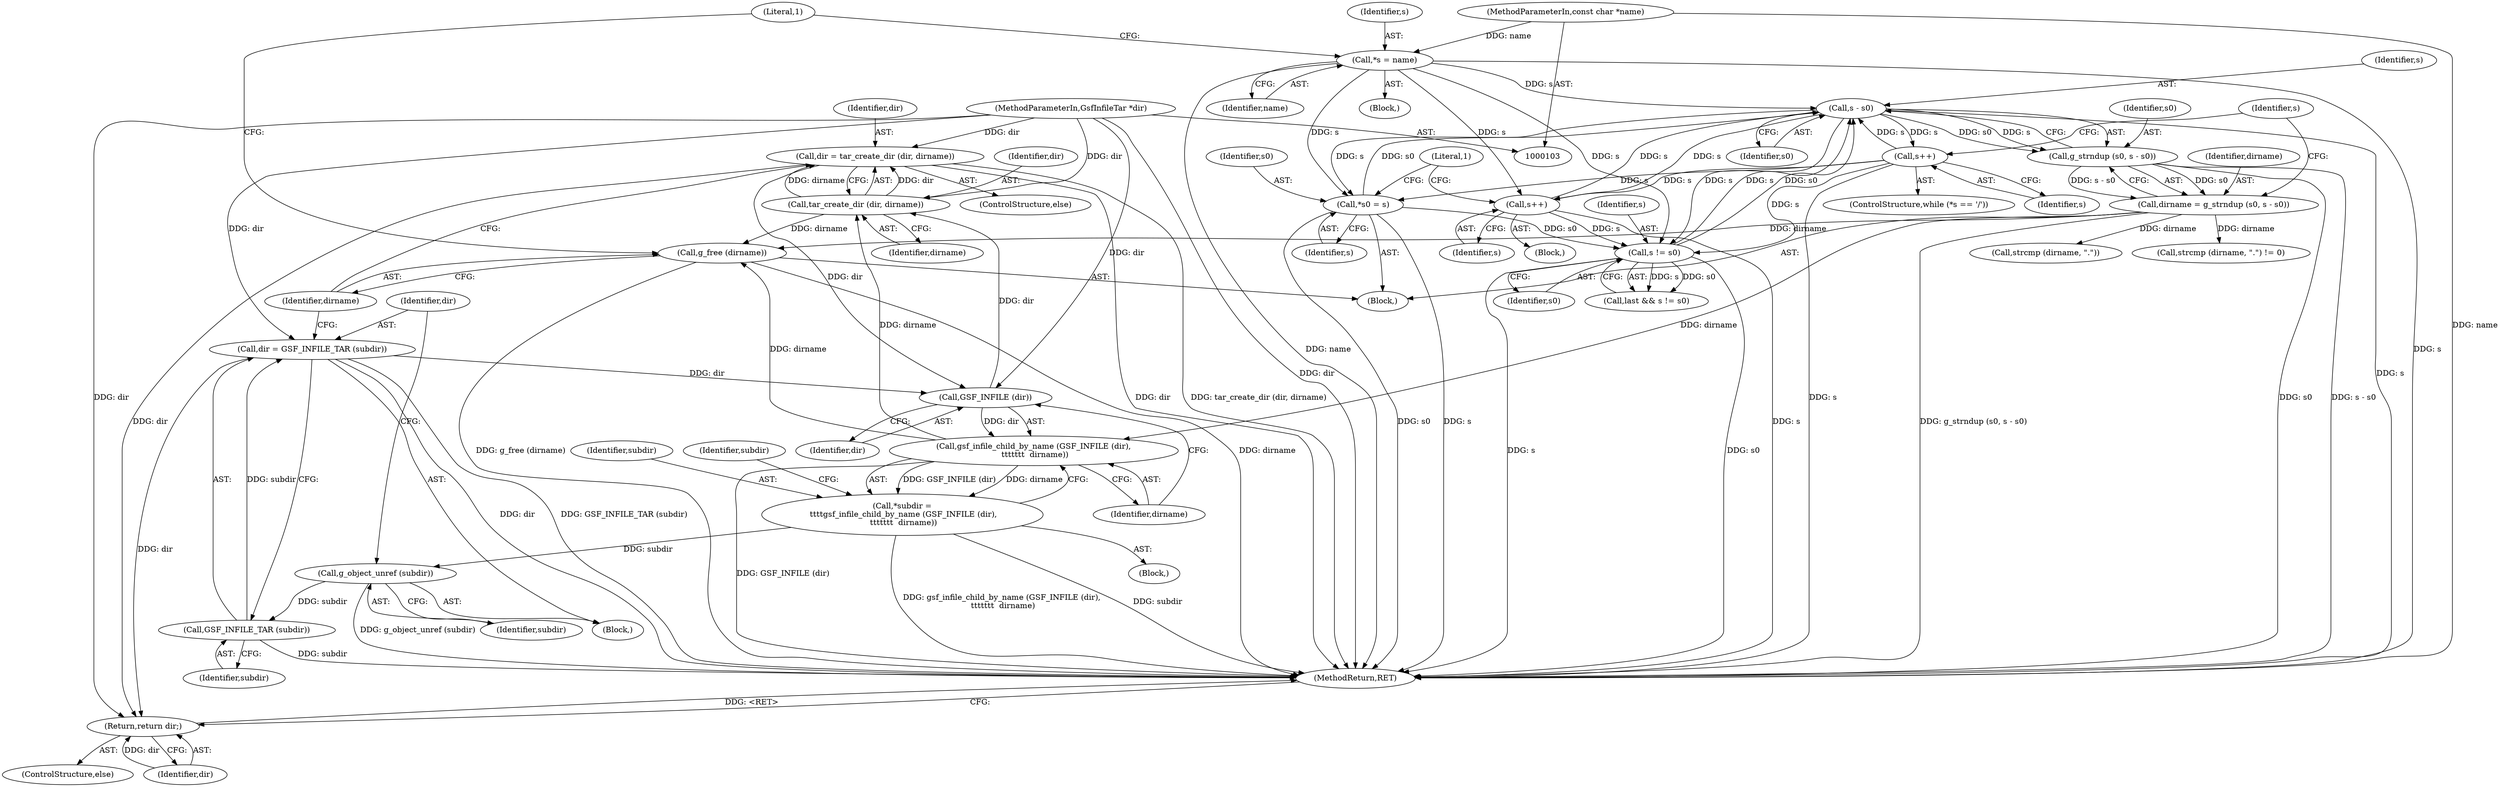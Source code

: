 digraph "0_libgsf_95a8351a75758cf10b3bf6abae0b6b461f90d9e5@API" {
"1000185" [label="(Call,dir = tar_create_dir (dir, dirname))"];
"1000187" [label="(Call,tar_create_dir (dir, dirname))"];
"1000172" [label="(Call,GSF_INFILE (dir))"];
"1000185" [label="(Call,dir = tar_create_dir (dir, dirname))"];
"1000104" [label="(MethodParameterIn,GsfInfileTar *dir)"];
"1000180" [label="(Call,dir = GSF_INFILE_TAR (subdir))"];
"1000182" [label="(Call,GSF_INFILE_TAR (subdir))"];
"1000178" [label="(Call,g_object_unref (subdir))"];
"1000169" [label="(Call,*subdir =\n \t\t\t\tgsf_infile_child_by_name (GSF_INFILE (dir),\n \t\t\t\t\t\t\t  dirname))"];
"1000171" [label="(Call,gsf_infile_child_by_name (GSF_INFILE (dir),\n \t\t\t\t\t\t\t  dirname))"];
"1000147" [label="(Call,dirname = g_strndup (s0, s - s0))"];
"1000149" [label="(Call,g_strndup (s0, s - s0))"];
"1000151" [label="(Call,s - s0)"];
"1000132" [label="(Call,s != s0)"];
"1000145" [label="(Call,s++)"];
"1000159" [label="(Call,s++)"];
"1000109" [label="(Call,*s = name)"];
"1000105" [label="(MethodParameterIn,const char *name)"];
"1000116" [label="(Call,*s0 = s)"];
"1000137" [label="(Return,return dir;)"];
"1000190" [label="(Call,g_free (dirname))"];
"1000191" [label="(Identifier,dirname)"];
"1000177" [label="(Block,)"];
"1000146" [label="(Identifier,s)"];
"1000122" [label="(Block,)"];
"1000176" [label="(Identifier,subdir)"];
"1000183" [label="(Identifier,subdir)"];
"1000169" [label="(Call,*subdir =\n \t\t\t\tgsf_infile_child_by_name (GSF_INFILE (dir),\n \t\t\t\t\t\t\t  dirname))"];
"1000174" [label="(Identifier,dirname)"];
"1000116" [label="(Call,*s0 = s)"];
"1000113" [label="(Literal,1)"];
"1000179" [label="(Identifier,subdir)"];
"1000170" [label="(Identifier,subdir)"];
"1000114" [label="(Block,)"];
"1000145" [label="(Call,s++)"];
"1000180" [label="(Call,dir = GSF_INFILE_TAR (subdir))"];
"1000152" [label="(Identifier,s)"];
"1000148" [label="(Identifier,dirname)"];
"1000111" [label="(Identifier,name)"];
"1000118" [label="(Identifier,s)"];
"1000192" [label="(MethodReturn,RET)"];
"1000160" [label="(Identifier,s)"];
"1000187" [label="(Call,tar_create_dir (dir, dirname))"];
"1000173" [label="(Identifier,dir)"];
"1000147" [label="(Call,dirname = g_strndup (s0, s - s0))"];
"1000107" [label="(Block,)"];
"1000133" [label="(Identifier,s)"];
"1000154" [label="(ControlStructure,while (*s == '/'))"];
"1000186" [label="(Identifier,dir)"];
"1000151" [label="(Call,s - s0)"];
"1000109" [label="(Call,*s = name)"];
"1000181" [label="(Identifier,dir)"];
"1000110" [label="(Identifier,s)"];
"1000171" [label="(Call,gsf_infile_child_by_name (GSF_INFILE (dir),\n \t\t\t\t\t\t\t  dirname))"];
"1000150" [label="(Identifier,s0)"];
"1000136" [label="(ControlStructure,else)"];
"1000178" [label="(Call,g_object_unref (subdir))"];
"1000190" [label="(Call,g_free (dirname))"];
"1000138" [label="(Identifier,dir)"];
"1000137" [label="(Return,return dir;)"];
"1000167" [label="(Block,)"];
"1000149" [label="(Call,g_strndup (s0, s - s0))"];
"1000162" [label="(Call,strcmp (dirname, \".\") != 0)"];
"1000153" [label="(Identifier,s0)"];
"1000121" [label="(Literal,1)"];
"1000185" [label="(Call,dir = tar_create_dir (dir, dirname))"];
"1000188" [label="(Identifier,dir)"];
"1000130" [label="(Call,last && s != s0)"];
"1000105" [label="(MethodParameterIn,const char *name)"];
"1000104" [label="(MethodParameterIn,GsfInfileTar *dir)"];
"1000157" [label="(Identifier,s)"];
"1000134" [label="(Identifier,s0)"];
"1000132" [label="(Call,s != s0)"];
"1000184" [label="(ControlStructure,else)"];
"1000189" [label="(Identifier,dirname)"];
"1000159" [label="(Call,s++)"];
"1000117" [label="(Identifier,s0)"];
"1000182" [label="(Call,GSF_INFILE_TAR (subdir))"];
"1000172" [label="(Call,GSF_INFILE (dir))"];
"1000163" [label="(Call,strcmp (dirname, \".\"))"];
"1000185" -> "1000184"  [label="AST: "];
"1000185" -> "1000187"  [label="CFG: "];
"1000186" -> "1000185"  [label="AST: "];
"1000187" -> "1000185"  [label="AST: "];
"1000191" -> "1000185"  [label="CFG: "];
"1000185" -> "1000192"  [label="DDG: dir"];
"1000185" -> "1000192"  [label="DDG: tar_create_dir (dir, dirname)"];
"1000185" -> "1000137"  [label="DDG: dir"];
"1000185" -> "1000172"  [label="DDG: dir"];
"1000187" -> "1000185"  [label="DDG: dir"];
"1000187" -> "1000185"  [label="DDG: dirname"];
"1000104" -> "1000185"  [label="DDG: dir"];
"1000187" -> "1000189"  [label="CFG: "];
"1000188" -> "1000187"  [label="AST: "];
"1000189" -> "1000187"  [label="AST: "];
"1000172" -> "1000187"  [label="DDG: dir"];
"1000104" -> "1000187"  [label="DDG: dir"];
"1000171" -> "1000187"  [label="DDG: dirname"];
"1000187" -> "1000190"  [label="DDG: dirname"];
"1000172" -> "1000171"  [label="AST: "];
"1000172" -> "1000173"  [label="CFG: "];
"1000173" -> "1000172"  [label="AST: "];
"1000174" -> "1000172"  [label="CFG: "];
"1000172" -> "1000171"  [label="DDG: dir"];
"1000180" -> "1000172"  [label="DDG: dir"];
"1000104" -> "1000172"  [label="DDG: dir"];
"1000104" -> "1000103"  [label="AST: "];
"1000104" -> "1000192"  [label="DDG: dir"];
"1000104" -> "1000137"  [label="DDG: dir"];
"1000104" -> "1000180"  [label="DDG: dir"];
"1000180" -> "1000177"  [label="AST: "];
"1000180" -> "1000182"  [label="CFG: "];
"1000181" -> "1000180"  [label="AST: "];
"1000182" -> "1000180"  [label="AST: "];
"1000191" -> "1000180"  [label="CFG: "];
"1000180" -> "1000192"  [label="DDG: dir"];
"1000180" -> "1000192"  [label="DDG: GSF_INFILE_TAR (subdir)"];
"1000180" -> "1000137"  [label="DDG: dir"];
"1000182" -> "1000180"  [label="DDG: subdir"];
"1000182" -> "1000183"  [label="CFG: "];
"1000183" -> "1000182"  [label="AST: "];
"1000182" -> "1000192"  [label="DDG: subdir"];
"1000178" -> "1000182"  [label="DDG: subdir"];
"1000178" -> "1000177"  [label="AST: "];
"1000178" -> "1000179"  [label="CFG: "];
"1000179" -> "1000178"  [label="AST: "];
"1000181" -> "1000178"  [label="CFG: "];
"1000178" -> "1000192"  [label="DDG: g_object_unref (subdir)"];
"1000169" -> "1000178"  [label="DDG: subdir"];
"1000169" -> "1000167"  [label="AST: "];
"1000169" -> "1000171"  [label="CFG: "];
"1000170" -> "1000169"  [label="AST: "];
"1000171" -> "1000169"  [label="AST: "];
"1000176" -> "1000169"  [label="CFG: "];
"1000169" -> "1000192"  [label="DDG: gsf_infile_child_by_name (GSF_INFILE (dir),\n \t\t\t\t\t\t\t  dirname)"];
"1000169" -> "1000192"  [label="DDG: subdir"];
"1000171" -> "1000169"  [label="DDG: GSF_INFILE (dir)"];
"1000171" -> "1000169"  [label="DDG: dirname"];
"1000171" -> "1000174"  [label="CFG: "];
"1000174" -> "1000171"  [label="AST: "];
"1000171" -> "1000192"  [label="DDG: GSF_INFILE (dir)"];
"1000147" -> "1000171"  [label="DDG: dirname"];
"1000171" -> "1000190"  [label="DDG: dirname"];
"1000147" -> "1000114"  [label="AST: "];
"1000147" -> "1000149"  [label="CFG: "];
"1000148" -> "1000147"  [label="AST: "];
"1000149" -> "1000147"  [label="AST: "];
"1000157" -> "1000147"  [label="CFG: "];
"1000147" -> "1000192"  [label="DDG: g_strndup (s0, s - s0)"];
"1000149" -> "1000147"  [label="DDG: s0"];
"1000149" -> "1000147"  [label="DDG: s - s0"];
"1000147" -> "1000162"  [label="DDG: dirname"];
"1000147" -> "1000163"  [label="DDG: dirname"];
"1000147" -> "1000190"  [label="DDG: dirname"];
"1000149" -> "1000151"  [label="CFG: "];
"1000150" -> "1000149"  [label="AST: "];
"1000151" -> "1000149"  [label="AST: "];
"1000149" -> "1000192"  [label="DDG: s - s0"];
"1000149" -> "1000192"  [label="DDG: s0"];
"1000151" -> "1000149"  [label="DDG: s0"];
"1000151" -> "1000149"  [label="DDG: s"];
"1000151" -> "1000153"  [label="CFG: "];
"1000152" -> "1000151"  [label="AST: "];
"1000153" -> "1000151"  [label="AST: "];
"1000151" -> "1000192"  [label="DDG: s"];
"1000151" -> "1000116"  [label="DDG: s"];
"1000151" -> "1000132"  [label="DDG: s"];
"1000151" -> "1000145"  [label="DDG: s"];
"1000132" -> "1000151"  [label="DDG: s"];
"1000132" -> "1000151"  [label="DDG: s0"];
"1000145" -> "1000151"  [label="DDG: s"];
"1000159" -> "1000151"  [label="DDG: s"];
"1000109" -> "1000151"  [label="DDG: s"];
"1000116" -> "1000151"  [label="DDG: s0"];
"1000151" -> "1000159"  [label="DDG: s"];
"1000132" -> "1000130"  [label="AST: "];
"1000132" -> "1000134"  [label="CFG: "];
"1000133" -> "1000132"  [label="AST: "];
"1000134" -> "1000132"  [label="AST: "];
"1000130" -> "1000132"  [label="CFG: "];
"1000132" -> "1000192"  [label="DDG: s"];
"1000132" -> "1000192"  [label="DDG: s0"];
"1000132" -> "1000130"  [label="DDG: s"];
"1000132" -> "1000130"  [label="DDG: s0"];
"1000145" -> "1000132"  [label="DDG: s"];
"1000159" -> "1000132"  [label="DDG: s"];
"1000109" -> "1000132"  [label="DDG: s"];
"1000116" -> "1000132"  [label="DDG: s0"];
"1000145" -> "1000122"  [label="AST: "];
"1000145" -> "1000146"  [label="CFG: "];
"1000146" -> "1000145"  [label="AST: "];
"1000121" -> "1000145"  [label="CFG: "];
"1000145" -> "1000192"  [label="DDG: s"];
"1000159" -> "1000145"  [label="DDG: s"];
"1000109" -> "1000145"  [label="DDG: s"];
"1000159" -> "1000154"  [label="AST: "];
"1000159" -> "1000160"  [label="CFG: "];
"1000160" -> "1000159"  [label="AST: "];
"1000157" -> "1000159"  [label="CFG: "];
"1000159" -> "1000192"  [label="DDG: s"];
"1000159" -> "1000116"  [label="DDG: s"];
"1000109" -> "1000107"  [label="AST: "];
"1000109" -> "1000111"  [label="CFG: "];
"1000110" -> "1000109"  [label="AST: "];
"1000111" -> "1000109"  [label="AST: "];
"1000113" -> "1000109"  [label="CFG: "];
"1000109" -> "1000192"  [label="DDG: s"];
"1000109" -> "1000192"  [label="DDG: name"];
"1000105" -> "1000109"  [label="DDG: name"];
"1000109" -> "1000116"  [label="DDG: s"];
"1000105" -> "1000103"  [label="AST: "];
"1000105" -> "1000192"  [label="DDG: name"];
"1000116" -> "1000114"  [label="AST: "];
"1000116" -> "1000118"  [label="CFG: "];
"1000117" -> "1000116"  [label="AST: "];
"1000118" -> "1000116"  [label="AST: "];
"1000121" -> "1000116"  [label="CFG: "];
"1000116" -> "1000192"  [label="DDG: s"];
"1000116" -> "1000192"  [label="DDG: s0"];
"1000137" -> "1000136"  [label="AST: "];
"1000137" -> "1000138"  [label="CFG: "];
"1000138" -> "1000137"  [label="AST: "];
"1000192" -> "1000137"  [label="CFG: "];
"1000137" -> "1000192"  [label="DDG: <RET>"];
"1000138" -> "1000137"  [label="DDG: dir"];
"1000190" -> "1000114"  [label="AST: "];
"1000190" -> "1000191"  [label="CFG: "];
"1000191" -> "1000190"  [label="AST: "];
"1000113" -> "1000190"  [label="CFG: "];
"1000190" -> "1000192"  [label="DDG: g_free (dirname)"];
"1000190" -> "1000192"  [label="DDG: dirname"];
}
